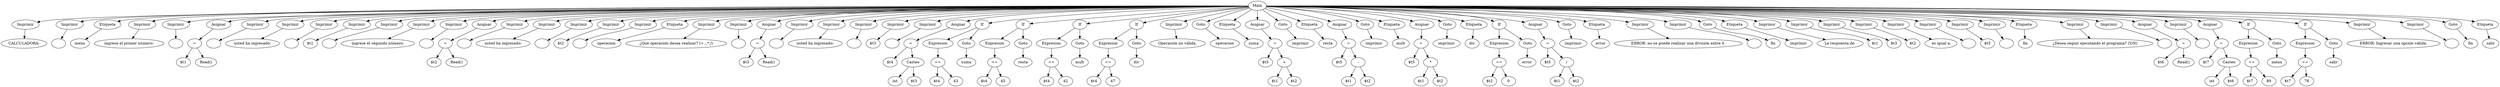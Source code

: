 digraph {
	A [label=Main]
	1 [label=Imprimir]
	A -> 1
	2 [label="CALCULADORA:"]
	1 -> 2
	3 [label=Imprimir]
	A -> 3
	4 [label="\n"]
	3 -> 4
	5 [label=Etiqueta]
	A -> 5
	6 [label=menu]
	5 -> 6
	7 [label=Imprimir]
	A -> 7
	8 [label="ingrese el primer número:"]
	7 -> 8
	9 [label=Imprimir]
	A -> 9
	10 [label="\n"]
	9 -> 10
	11 [label=Asignar]
	A -> 11
	12 [label="="]
	11 -> 12
	13 [label="$t1"]
	12 -> 13
	14 [label="Read()"]
	12 -> 14
	15 [label=Imprimir]
	A -> 15
	16 [label="\n"]
	15 -> 16
	17 [label=Imprimir]
	A -> 17
	18 [label="usted ha ingresado:"]
	17 -> 18
	19 [label=Imprimir]
	A -> 19
	20 [label="\n"]
	19 -> 20
	21 [label=Imprimir]
	A -> 21
	22 [label="$t1"]
	21 -> 22
	23 [label=Imprimir]
	A -> 23
	24 [label="\n"]
	23 -> 24
	25 [label=Imprimir]
	A -> 25
	26 [label="ingrese el segundo número:"]
	25 -> 26
	27 [label=Imprimir]
	A -> 27
	28 [label="\n"]
	27 -> 28
	29 [label=Asignar]
	A -> 29
	30 [label="="]
	29 -> 30
	31 [label="$t2"]
	30 -> 31
	32 [label="Read()"]
	30 -> 32
	33 [label=Imprimir]
	A -> 33
	34 [label="\n"]
	33 -> 34
	35 [label=Imprimir]
	A -> 35
	36 [label="usted ha ingresado:"]
	35 -> 36
	37 [label=Imprimir]
	A -> 37
	38 [label="\n"]
	37 -> 38
	39 [label=Imprimir]
	A -> 39
	40 [label="$t2"]
	39 -> 40
	41 [label=Imprimir]
	A -> 41
	42 [label="\n"]
	41 -> 42
	43 [label=Etiqueta]
	A -> 43
	44 [label=operacion]
	43 -> 44
	45 [label=Imprimir]
	A -> 45
	46 [label="¿Qué operación desea realizar? (+,-,*,/)"]
	45 -> 46
	47 [label=Imprimir]
	A -> 47
	48 [label="\n"]
	47 -> 48
	49 [label=Asignar]
	A -> 49
	50 [label="="]
	49 -> 50
	51 [label="$t3"]
	50 -> 51
	52 [label="Read()"]
	50 -> 52
	53 [label=Imprimir]
	A -> 53
	54 [label="\n"]
	53 -> 54
	55 [label=Imprimir]
	A -> 55
	56 [label="usted ha ingresado:"]
	55 -> 56
	57 [label=Imprimir]
	A -> 57
	58 [label="\n"]
	57 -> 58
	59 [label=Imprimir]
	A -> 59
	60 [label="$t3"]
	59 -> 60
	61 [label=Imprimir]
	A -> 61
	62 [label="\n"]
	61 -> 62
	63 [label=Asignar]
	A -> 63
	64 [label="="]
	63 -> 64
	65 [label="$t4"]
	64 -> 65
	66 [label=Casteo]
	64 -> 66
	67 [label=int]
	66 -> 67
	68 [label="$t3"]
	66 -> 68
	69 [label=If]
	A -> 69
	70 [label=Expresion]
	69 -> 70
	71 [label="=="]
	70 -> 71
	72 [label="$t4"]
	71 -> 72
	73 [label=43]
	71 -> 73
	74 [label=Goto]
	69 -> 74
	75 [label=suma]
	74 -> 75
	76 [label=If]
	A -> 76
	77 [label=Expresion]
	76 -> 77
	78 [label="=="]
	77 -> 78
	79 [label="$t4"]
	78 -> 79
	80 [label=45]
	78 -> 80
	81 [label=Goto]
	76 -> 81
	82 [label=resta]
	81 -> 82
	83 [label=If]
	A -> 83
	84 [label=Expresion]
	83 -> 84
	85 [label="=="]
	84 -> 85
	86 [label="$t4"]
	85 -> 86
	87 [label=42]
	85 -> 87
	88 [label=Goto]
	83 -> 88
	89 [label=mult]
	88 -> 89
	90 [label=If]
	A -> 90
	91 [label=Expresion]
	90 -> 91
	92 [label="=="]
	91 -> 92
	93 [label="$t4"]
	92 -> 93
	94 [label=47]
	92 -> 94
	95 [label=Goto]
	90 -> 95
	96 [label=div]
	95 -> 96
	97 [label=Imprimir]
	A -> 97
	98 [label="Operación no válida."]
	97 -> 98
	99 [label=Goto]
	A -> 99
	100 [label=operacion]
	99 -> 100
	101 [label=Etiqueta]
	A -> 101
	102 [label=suma]
	101 -> 102
	103 [label=Asignar]
	A -> 103
	104 [label="="]
	103 -> 104
	105 [label="$t5"]
	104 -> 105
	106 [label="+"]
	104 -> 106
	107 [label="$t1"]
	106 -> 107
	108 [label="$t2"]
	106 -> 108
	109 [label=Goto]
	A -> 109
	110 [label=imprimir]
	109 -> 110
	111 [label=Etiqueta]
	A -> 111
	112 [label=resta]
	111 -> 112
	113 [label=Asignar]
	A -> 113
	114 [label="="]
	113 -> 114
	115 [label="$t5"]
	114 -> 115
	116 [label="-"]
	114 -> 116
	117 [label="$t1"]
	116 -> 117
	118 [label="$t2"]
	116 -> 118
	119 [label=Goto]
	A -> 119
	120 [label=imprimir]
	119 -> 120
	121 [label=Etiqueta]
	A -> 121
	122 [label=mult]
	121 -> 122
	123 [label=Asignar]
	A -> 123
	124 [label="="]
	123 -> 124
	125 [label="$t5"]
	124 -> 125
	126 [label="*"]
	124 -> 126
	127 [label="$t1"]
	126 -> 127
	128 [label="$t2"]
	126 -> 128
	129 [label=Goto]
	A -> 129
	130 [label=imprimir]
	129 -> 130
	131 [label=Etiqueta]
	A -> 131
	132 [label=div]
	131 -> 132
	133 [label=If]
	A -> 133
	134 [label=Expresion]
	133 -> 134
	135 [label="=="]
	134 -> 135
	136 [label="$t2"]
	135 -> 136
	137 [label=0]
	135 -> 137
	138 [label=Goto]
	133 -> 138
	139 [label=error]
	138 -> 139
	140 [label=Asignar]
	A -> 140
	141 [label="="]
	140 -> 141
	142 [label="$t5"]
	141 -> 142
	143 [label="/"]
	141 -> 143
	144 [label="$t1"]
	143 -> 144
	145 [label="$t2"]
	143 -> 145
	146 [label=Goto]
	A -> 146
	147 [label=imprimir]
	146 -> 147
	148 [label=Etiqueta]
	A -> 148
	149 [label=error]
	148 -> 149
	150 [label=Imprimir]
	A -> 150
	151 [label="ERROR: no se puede realizar una división entre 0."]
	150 -> 151
	152 [label=Imprimir]
	A -> 152
	153 [label="\n"]
	152 -> 153
	154 [label=Goto]
	A -> 154
	155 [label=fin]
	154 -> 155
	156 [label=Etiqueta]
	A -> 156
	157 [label=imprimir]
	156 -> 157
	158 [label=Imprimir]
	A -> 158
	159 [label="La respuesta de "]
	158 -> 159
	160 [label=Imprimir]
	A -> 160
	161 [label="$t1"]
	160 -> 161
	162 [label=Imprimir]
	A -> 162
	163 [label="$t3"]
	162 -> 163
	164 [label=Imprimir]
	A -> 164
	165 [label="$t2"]
	164 -> 165
	166 [label=Imprimir]
	A -> 166
	167 [label=" es igual a:"]
	166 -> 167
	168 [label=Imprimir]
	A -> 168
	169 [label="\n"]
	168 -> 169
	170 [label=Imprimir]
	A -> 170
	171 [label="$t5"]
	170 -> 171
	172 [label=Imprimir]
	A -> 172
	173 [label="\n"]
	172 -> 173
	174 [label=Etiqueta]
	A -> 174
	175 [label=fin]
	174 -> 175
	176 [label=Imprimir]
	A -> 176
	177 [label="¿Desea seguir ejecutando el programa? (Y/N)"]
	176 -> 177
	178 [label=Imprimir]
	A -> 178
	179 [label="\n"]
	178 -> 179
	180 [label=Asignar]
	A -> 180
	181 [label="="]
	180 -> 181
	182 [label="$t6"]
	181 -> 182
	183 [label="Read()"]
	181 -> 183
	184 [label=Imprimir]
	A -> 184
	185 [label="\n"]
	184 -> 185
	186 [label=Asignar]
	A -> 186
	187 [label="="]
	186 -> 187
	188 [label="$t7"]
	187 -> 188
	189 [label=Casteo]
	187 -> 189
	190 [label=int]
	189 -> 190
	191 [label="$t6"]
	189 -> 191
	192 [label=If]
	A -> 192
	193 [label=Expresion]
	192 -> 193
	194 [label="=="]
	193 -> 194
	195 [label="$t7"]
	194 -> 195
	196 [label=89]
	194 -> 196
	197 [label=Goto]
	192 -> 197
	198 [label=menu]
	197 -> 198
	199 [label=If]
	A -> 199
	200 [label=Expresion]
	199 -> 200
	201 [label="=="]
	200 -> 201
	202 [label="$t7"]
	201 -> 202
	203 [label=78]
	201 -> 203
	204 [label=Goto]
	199 -> 204
	205 [label=salir]
	204 -> 205
	206 [label=Imprimir]
	A -> 206
	207 [label="ERROR: Ingresar una opción válida."]
	206 -> 207
	208 [label=Imprimir]
	A -> 208
	209 [label="\n"]
	208 -> 209
	210 [label=Goto]
	A -> 210
	211 [label=fin]
	210 -> 211
	212 [label=Etiqueta]
	A -> 212
	213 [label=salir]
	212 -> 213
}
